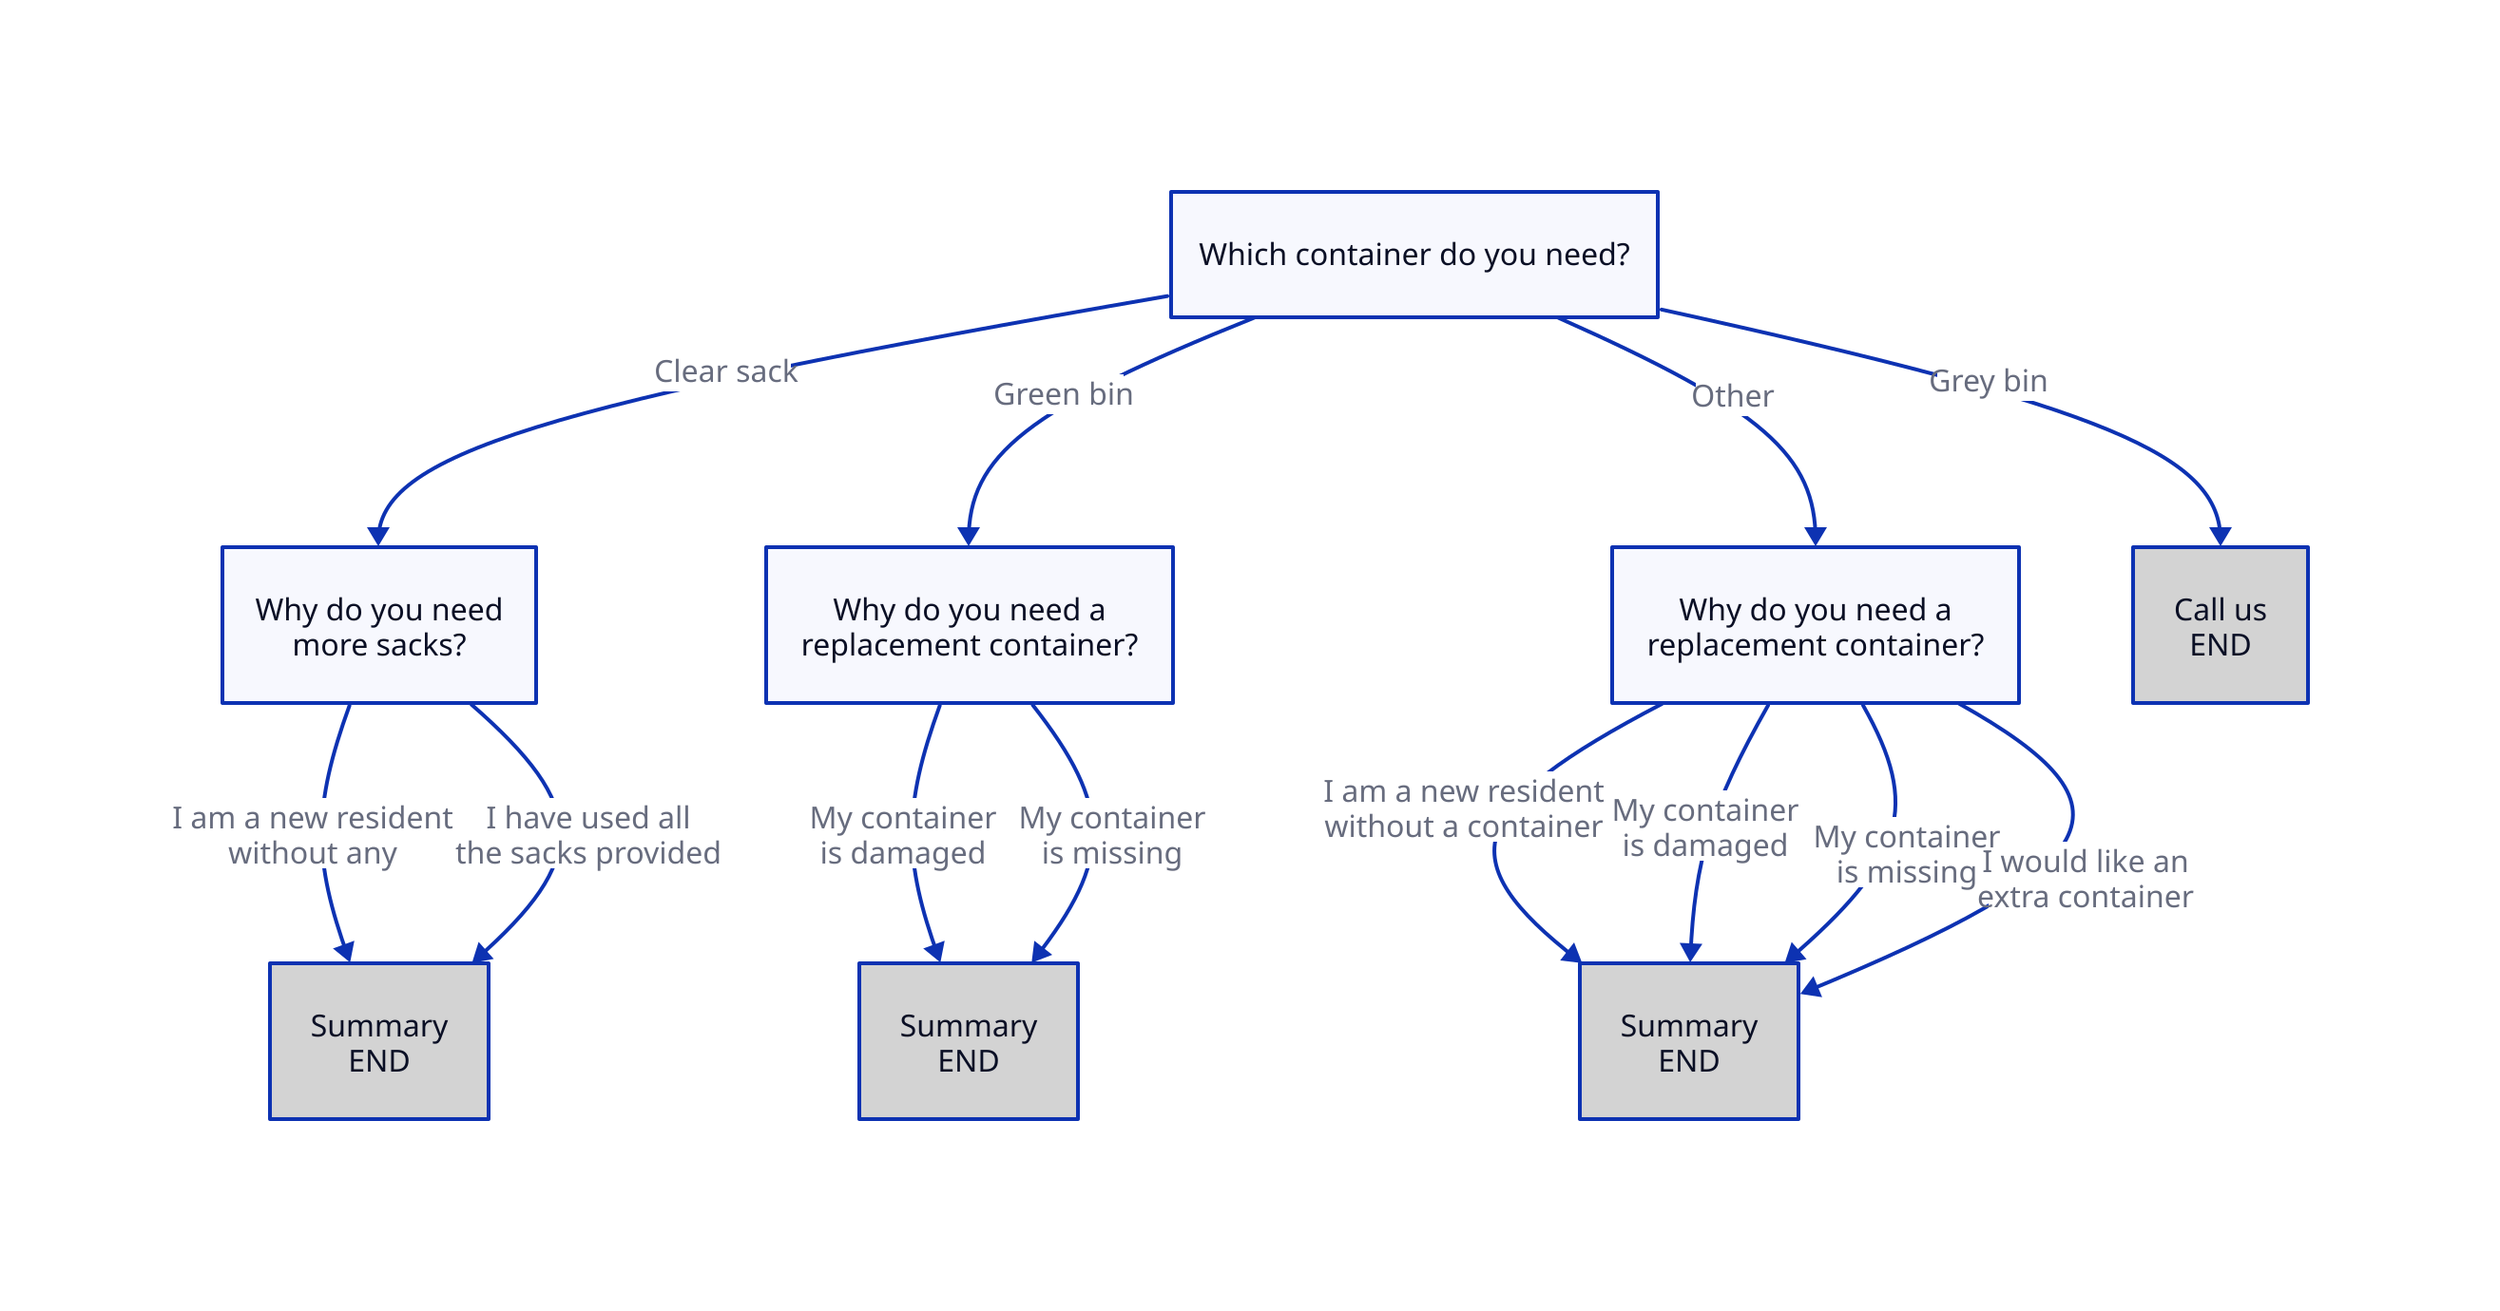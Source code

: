 Pick container: Which container do you need?
Replacement: Why do you need a\nreplacement container?
About you1: Summary\nEND { style.fill: lightgrey }
About you2: Summary\nEND { style.fill: lightgrey }
About you5: Summary\nEND { style.fill: lightgrey }
why_sacks: Why do you need\nmore sacks?
why_green: Why do you need a\nreplacement container?
Call us: Call us\nEND { style.fill: lightgrey }

Pick container -> Call us: Grey bin
Pick container -> why_sacks: Clear sack
Pick container -> why_green: Green bin
Pick container -> Replacement: Other

why_sacks -> About you1: I am a new resident\nwithout any
why_sacks -> About you1: I have used all\nthe sacks provided

why_green -> About you2: My container\nis damaged
why_green -> About you2: My container\nis missing

Replacement -> About you5: I am a new resident\nwithout a container
Replacement -> About you5: My container\nis damaged
Replacement -> About you5: My container\nis missing
Replacement -> About you5: I would like an\nextra container
